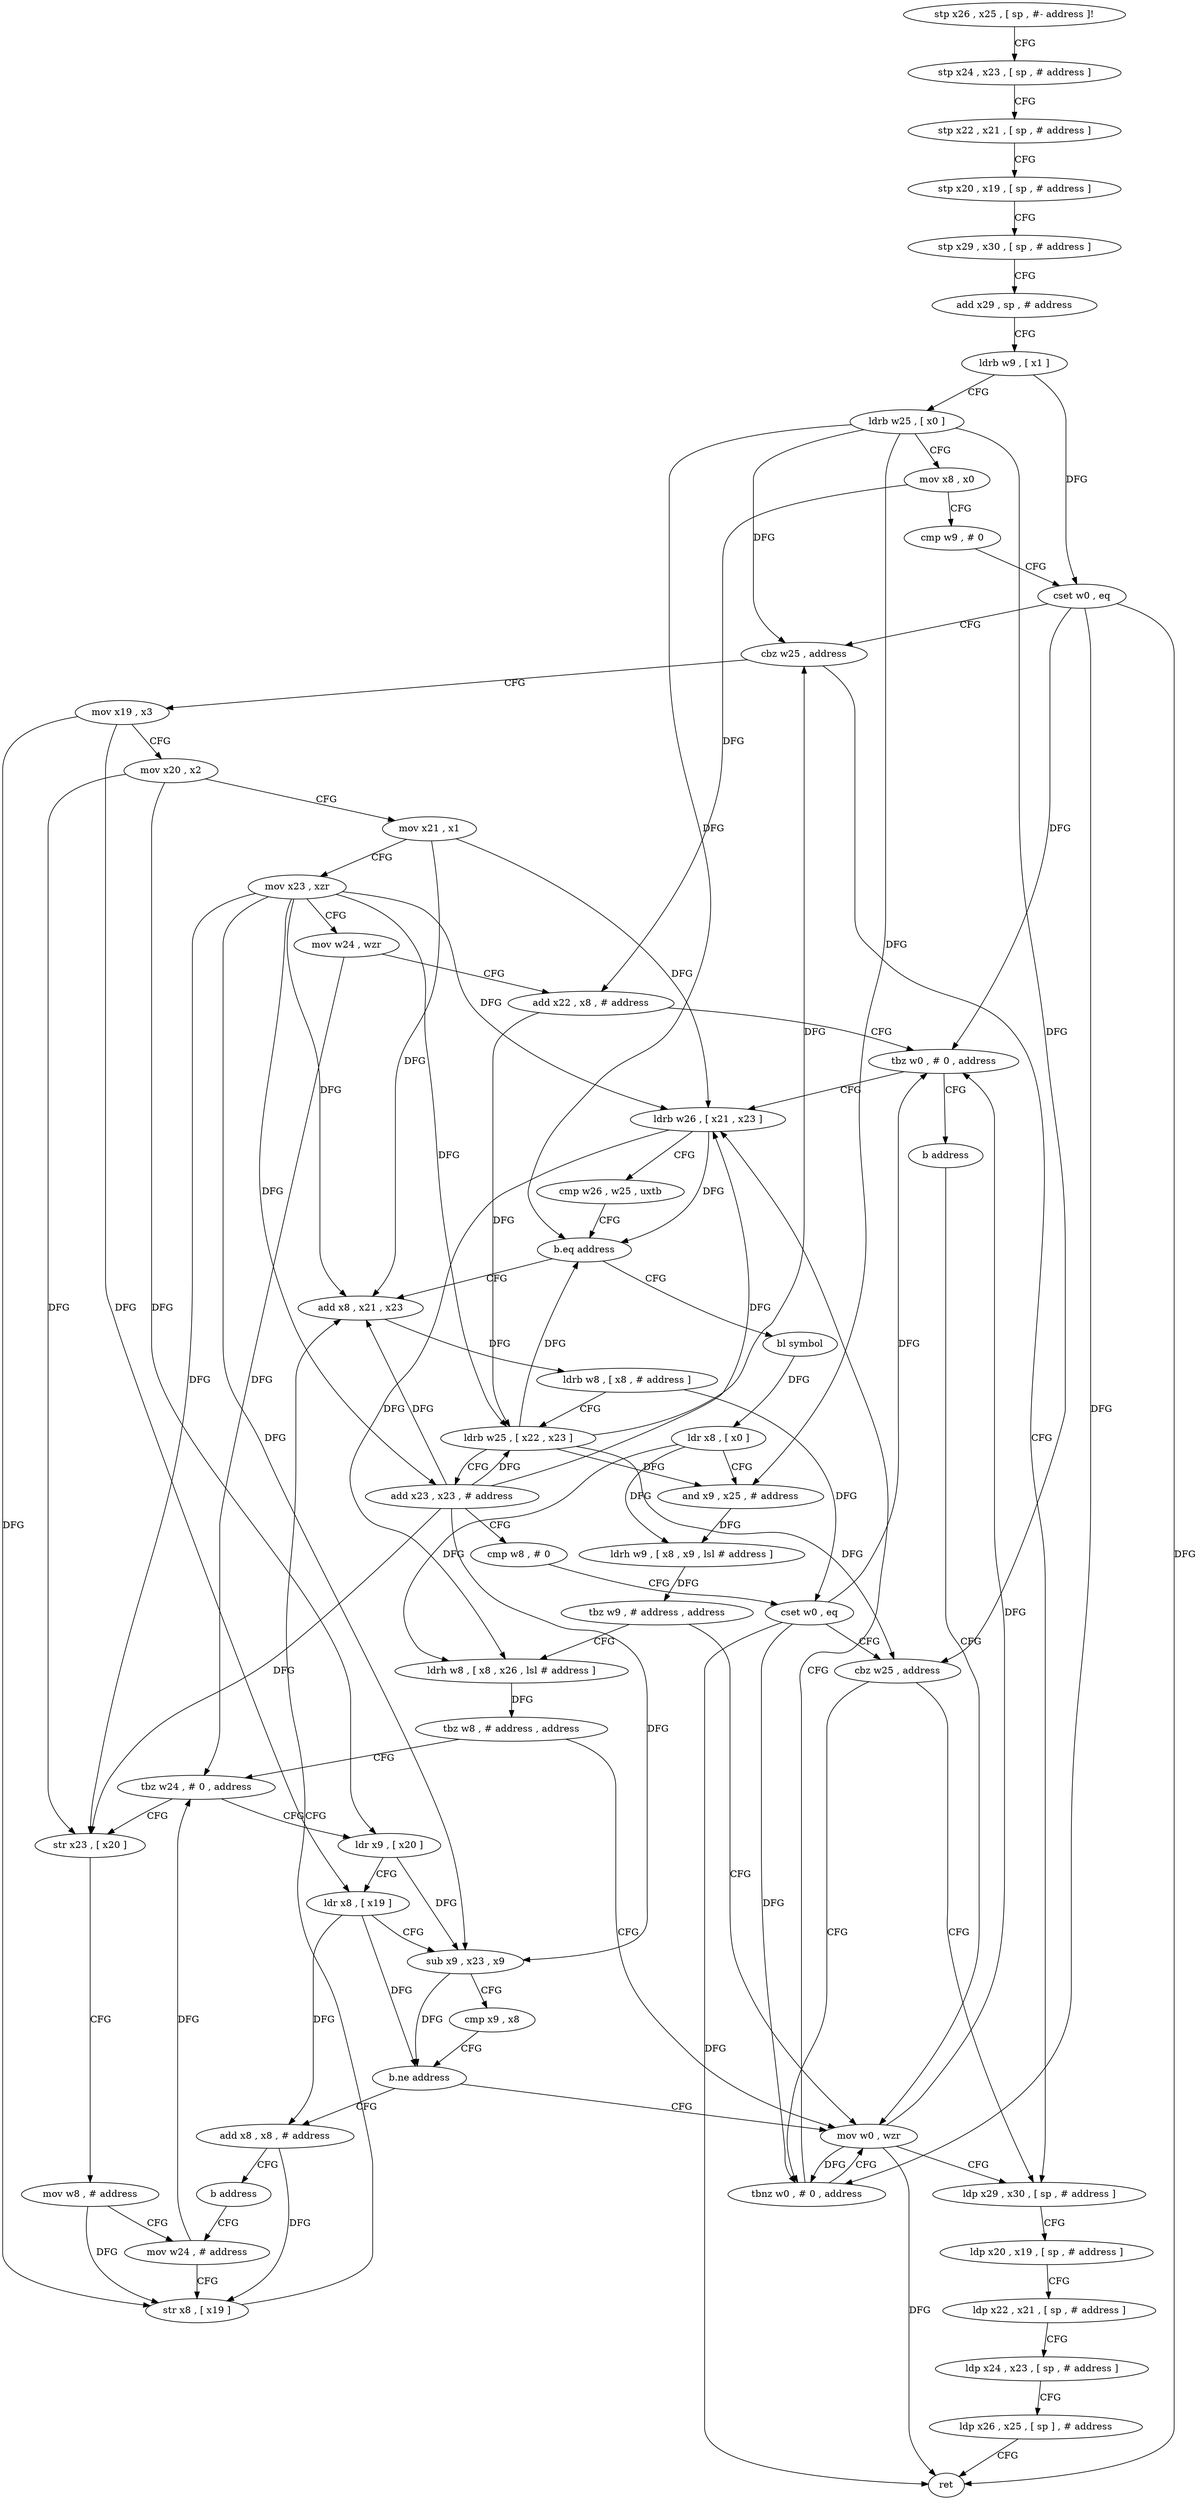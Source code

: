 digraph "func" {
"4239516" [label = "stp x26 , x25 , [ sp , #- address ]!" ]
"4239520" [label = "stp x24 , x23 , [ sp , # address ]" ]
"4239524" [label = "stp x22 , x21 , [ sp , # address ]" ]
"4239528" [label = "stp x20 , x19 , [ sp , # address ]" ]
"4239532" [label = "stp x29 , x30 , [ sp , # address ]" ]
"4239536" [label = "add x29 , sp , # address" ]
"4239540" [label = "ldrb w9 , [ x1 ]" ]
"4239544" [label = "ldrb w25 , [ x0 ]" ]
"4239548" [label = "mov x8 , x0" ]
"4239552" [label = "cmp w9 , # 0" ]
"4239556" [label = "cset w0 , eq" ]
"4239560" [label = "cbz w25 , address" ]
"4239720" [label = "ldp x29 , x30 , [ sp , # address ]" ]
"4239564" [label = "mov x19 , x3" ]
"4239724" [label = "ldp x20 , x19 , [ sp , # address ]" ]
"4239728" [label = "ldp x22 , x21 , [ sp , # address ]" ]
"4239732" [label = "ldp x24 , x23 , [ sp , # address ]" ]
"4239736" [label = "ldp x26 , x25 , [ sp ] , # address" ]
"4239740" [label = "ret" ]
"4239568" [label = "mov x20 , x2" ]
"4239572" [label = "mov x21 , x1" ]
"4239576" [label = "mov x23 , xzr" ]
"4239580" [label = "mov w24 , wzr" ]
"4239584" [label = "add x22 , x8 , # address" ]
"4239588" [label = "tbz w0 , # 0 , address" ]
"4239644" [label = "ldrb w26 , [ x21 , x23 ]" ]
"4239592" [label = "b address" ]
"4239648" [label = "cmp w26 , w25 , uxtb" ]
"4239652" [label = "b.eq address" ]
"4239612" [label = "add x8 , x21 , x23" ]
"4239656" [label = "bl symbol" ]
"4239716" [label = "mov w0 , wzr" ]
"4239616" [label = "ldrb w8 , [ x8 , # address ]" ]
"4239620" [label = "ldrb w25 , [ x22 , x23 ]" ]
"4239624" [label = "add x23 , x23 , # address" ]
"4239628" [label = "cmp w8 , # 0" ]
"4239632" [label = "cset w0 , eq" ]
"4239636" [label = "cbz w25 , address" ]
"4239640" [label = "tbnz w0 , # 0 , address" ]
"4239660" [label = "ldr x8 , [ x0 ]" ]
"4239664" [label = "and x9 , x25 , # address" ]
"4239668" [label = "ldrh w9 , [ x8 , x9 , lsl # address ]" ]
"4239672" [label = "tbz w9 , # address , address" ]
"4239676" [label = "ldrh w8 , [ x8 , x26 , lsl # address ]" ]
"4239680" [label = "tbz w8 , # address , address" ]
"4239684" [label = "tbz w24 , # 0 , address" ]
"4239596" [label = "str x23 , [ x20 ]" ]
"4239688" [label = "ldr x9 , [ x20 ]" ]
"4239600" [label = "mov w8 , # address" ]
"4239604" [label = "mov w24 , # address" ]
"4239692" [label = "ldr x8 , [ x19 ]" ]
"4239696" [label = "sub x9 , x23 , x9" ]
"4239700" [label = "cmp x9 , x8" ]
"4239704" [label = "b.ne address" ]
"4239708" [label = "add x8 , x8 , # address" ]
"4239712" [label = "b address" ]
"4239608" [label = "str x8 , [ x19 ]" ]
"4239516" -> "4239520" [ label = "CFG" ]
"4239520" -> "4239524" [ label = "CFG" ]
"4239524" -> "4239528" [ label = "CFG" ]
"4239528" -> "4239532" [ label = "CFG" ]
"4239532" -> "4239536" [ label = "CFG" ]
"4239536" -> "4239540" [ label = "CFG" ]
"4239540" -> "4239544" [ label = "CFG" ]
"4239540" -> "4239556" [ label = "DFG" ]
"4239544" -> "4239548" [ label = "CFG" ]
"4239544" -> "4239560" [ label = "DFG" ]
"4239544" -> "4239652" [ label = "DFG" ]
"4239544" -> "4239664" [ label = "DFG" ]
"4239544" -> "4239636" [ label = "DFG" ]
"4239548" -> "4239552" [ label = "CFG" ]
"4239548" -> "4239584" [ label = "DFG" ]
"4239552" -> "4239556" [ label = "CFG" ]
"4239556" -> "4239560" [ label = "CFG" ]
"4239556" -> "4239740" [ label = "DFG" ]
"4239556" -> "4239588" [ label = "DFG" ]
"4239556" -> "4239640" [ label = "DFG" ]
"4239560" -> "4239720" [ label = "CFG" ]
"4239560" -> "4239564" [ label = "CFG" ]
"4239720" -> "4239724" [ label = "CFG" ]
"4239564" -> "4239568" [ label = "CFG" ]
"4239564" -> "4239692" [ label = "DFG" ]
"4239564" -> "4239608" [ label = "DFG" ]
"4239724" -> "4239728" [ label = "CFG" ]
"4239728" -> "4239732" [ label = "CFG" ]
"4239732" -> "4239736" [ label = "CFG" ]
"4239736" -> "4239740" [ label = "CFG" ]
"4239568" -> "4239572" [ label = "CFG" ]
"4239568" -> "4239596" [ label = "DFG" ]
"4239568" -> "4239688" [ label = "DFG" ]
"4239572" -> "4239576" [ label = "CFG" ]
"4239572" -> "4239644" [ label = "DFG" ]
"4239572" -> "4239612" [ label = "DFG" ]
"4239576" -> "4239580" [ label = "CFG" ]
"4239576" -> "4239644" [ label = "DFG" ]
"4239576" -> "4239612" [ label = "DFG" ]
"4239576" -> "4239620" [ label = "DFG" ]
"4239576" -> "4239624" [ label = "DFG" ]
"4239576" -> "4239596" [ label = "DFG" ]
"4239576" -> "4239696" [ label = "DFG" ]
"4239580" -> "4239584" [ label = "CFG" ]
"4239580" -> "4239684" [ label = "DFG" ]
"4239584" -> "4239588" [ label = "CFG" ]
"4239584" -> "4239620" [ label = "DFG" ]
"4239588" -> "4239644" [ label = "CFG" ]
"4239588" -> "4239592" [ label = "CFG" ]
"4239644" -> "4239648" [ label = "CFG" ]
"4239644" -> "4239652" [ label = "DFG" ]
"4239644" -> "4239676" [ label = "DFG" ]
"4239592" -> "4239716" [ label = "CFG" ]
"4239648" -> "4239652" [ label = "CFG" ]
"4239652" -> "4239612" [ label = "CFG" ]
"4239652" -> "4239656" [ label = "CFG" ]
"4239612" -> "4239616" [ label = "DFG" ]
"4239656" -> "4239660" [ label = "DFG" ]
"4239716" -> "4239720" [ label = "CFG" ]
"4239716" -> "4239588" [ label = "DFG" ]
"4239716" -> "4239740" [ label = "DFG" ]
"4239716" -> "4239640" [ label = "DFG" ]
"4239616" -> "4239620" [ label = "CFG" ]
"4239616" -> "4239632" [ label = "DFG" ]
"4239620" -> "4239624" [ label = "CFG" ]
"4239620" -> "4239560" [ label = "DFG" ]
"4239620" -> "4239652" [ label = "DFG" ]
"4239620" -> "4239664" [ label = "DFG" ]
"4239620" -> "4239636" [ label = "DFG" ]
"4239624" -> "4239628" [ label = "CFG" ]
"4239624" -> "4239644" [ label = "DFG" ]
"4239624" -> "4239612" [ label = "DFG" ]
"4239624" -> "4239620" [ label = "DFG" ]
"4239624" -> "4239596" [ label = "DFG" ]
"4239624" -> "4239696" [ label = "DFG" ]
"4239628" -> "4239632" [ label = "CFG" ]
"4239632" -> "4239636" [ label = "CFG" ]
"4239632" -> "4239588" [ label = "DFG" ]
"4239632" -> "4239740" [ label = "DFG" ]
"4239632" -> "4239640" [ label = "DFG" ]
"4239636" -> "4239720" [ label = "CFG" ]
"4239636" -> "4239640" [ label = "CFG" ]
"4239640" -> "4239716" [ label = "CFG" ]
"4239640" -> "4239644" [ label = "CFG" ]
"4239660" -> "4239664" [ label = "CFG" ]
"4239660" -> "4239668" [ label = "DFG" ]
"4239660" -> "4239676" [ label = "DFG" ]
"4239664" -> "4239668" [ label = "DFG" ]
"4239668" -> "4239672" [ label = "DFG" ]
"4239672" -> "4239716" [ label = "CFG" ]
"4239672" -> "4239676" [ label = "CFG" ]
"4239676" -> "4239680" [ label = "DFG" ]
"4239680" -> "4239716" [ label = "CFG" ]
"4239680" -> "4239684" [ label = "CFG" ]
"4239684" -> "4239596" [ label = "CFG" ]
"4239684" -> "4239688" [ label = "CFG" ]
"4239596" -> "4239600" [ label = "CFG" ]
"4239688" -> "4239692" [ label = "CFG" ]
"4239688" -> "4239696" [ label = "DFG" ]
"4239600" -> "4239604" [ label = "CFG" ]
"4239600" -> "4239608" [ label = "DFG" ]
"4239604" -> "4239608" [ label = "CFG" ]
"4239604" -> "4239684" [ label = "DFG" ]
"4239692" -> "4239696" [ label = "CFG" ]
"4239692" -> "4239704" [ label = "DFG" ]
"4239692" -> "4239708" [ label = "DFG" ]
"4239696" -> "4239700" [ label = "CFG" ]
"4239696" -> "4239704" [ label = "DFG" ]
"4239700" -> "4239704" [ label = "CFG" ]
"4239704" -> "4239716" [ label = "CFG" ]
"4239704" -> "4239708" [ label = "CFG" ]
"4239708" -> "4239712" [ label = "CFG" ]
"4239708" -> "4239608" [ label = "DFG" ]
"4239712" -> "4239604" [ label = "CFG" ]
"4239608" -> "4239612" [ label = "CFG" ]
}
